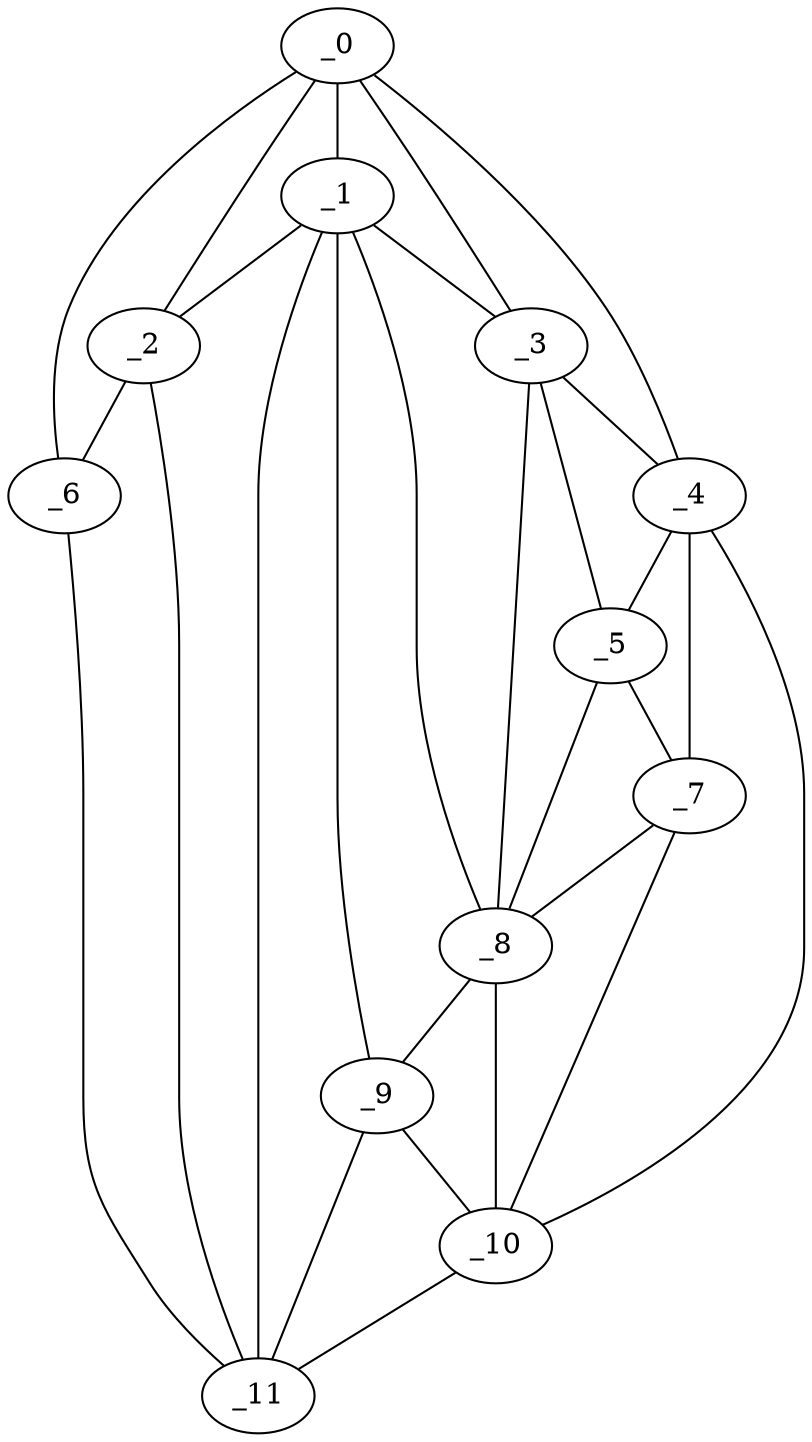graph "obj52__240.gxl" {
	_0	 [x=48,
		y=2];
	_1	 [x=55,
		y=5];
	_0 -- _1	 [valence=1];
	_2	 [x=78,
		y=13];
	_0 -- _2	 [valence=2];
	_3	 [x=79,
		y=76];
	_0 -- _3	 [valence=2];
	_4	 [x=79,
		y=105];
	_0 -- _4	 [valence=1];
	_6	 [x=84,
		y=15];
	_0 -- _6	 [valence=1];
	_1 -- _2	 [valence=2];
	_1 -- _3	 [valence=1];
	_8	 [x=89,
		y=59];
	_1 -- _8	 [valence=2];
	_9	 [x=91,
		y=52];
	_1 -- _9	 [valence=2];
	_11	 [x=92,
		y=43];
	_1 -- _11	 [valence=2];
	_2 -- _6	 [valence=2];
	_2 -- _11	 [valence=2];
	_3 -- _4	 [valence=2];
	_5	 [x=82,
		y=84];
	_3 -- _5	 [valence=2];
	_3 -- _8	 [valence=2];
	_4 -- _5	 [valence=1];
	_7	 [x=87,
		y=109];
	_4 -- _7	 [valence=2];
	_10	 [x=91,
		y=121];
	_4 -- _10	 [valence=1];
	_5 -- _7	 [valence=2];
	_5 -- _8	 [valence=1];
	_6 -- _11	 [valence=1];
	_7 -- _8	 [valence=2];
	_7 -- _10	 [valence=2];
	_8 -- _9	 [valence=1];
	_8 -- _10	 [valence=2];
	_9 -- _10	 [valence=1];
	_9 -- _11	 [valence=2];
	_10 -- _11	 [valence=1];
}
